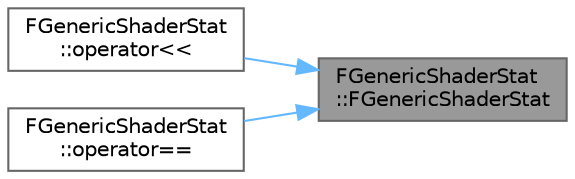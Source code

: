 digraph "FGenericShaderStat::FGenericShaderStat"
{
 // INTERACTIVE_SVG=YES
 // LATEX_PDF_SIZE
  bgcolor="transparent";
  edge [fontname=Helvetica,fontsize=10,labelfontname=Helvetica,labelfontsize=10];
  node [fontname=Helvetica,fontsize=10,shape=box,height=0.2,width=0.4];
  rankdir="RL";
  Node1 [id="Node000001",label="FGenericShaderStat\l::FGenericShaderStat",height=0.2,width=0.4,color="gray40", fillcolor="grey60", style="filled", fontcolor="black",tooltip=" "];
  Node1 -> Node2 [id="edge1_Node000001_Node000002",dir="back",color="steelblue1",style="solid",tooltip=" "];
  Node2 [id="Node000002",label="FGenericShaderStat\l::operator\<\<",height=0.2,width=0.4,color="grey40", fillcolor="white", style="filled",URL="$d9/d81/structFGenericShaderStat.html#a09871518811450546aae2c17cc0ed760",tooltip=" "];
  Node1 -> Node3 [id="edge2_Node000001_Node000003",dir="back",color="steelblue1",style="solid",tooltip=" "];
  Node3 [id="Node000003",label="FGenericShaderStat\l::operator==",height=0.2,width=0.4,color="grey40", fillcolor="white", style="filled",URL="$d9/d81/structFGenericShaderStat.html#a77dd497dd61e8183519e6f6b50a7bdca",tooltip=" "];
}
